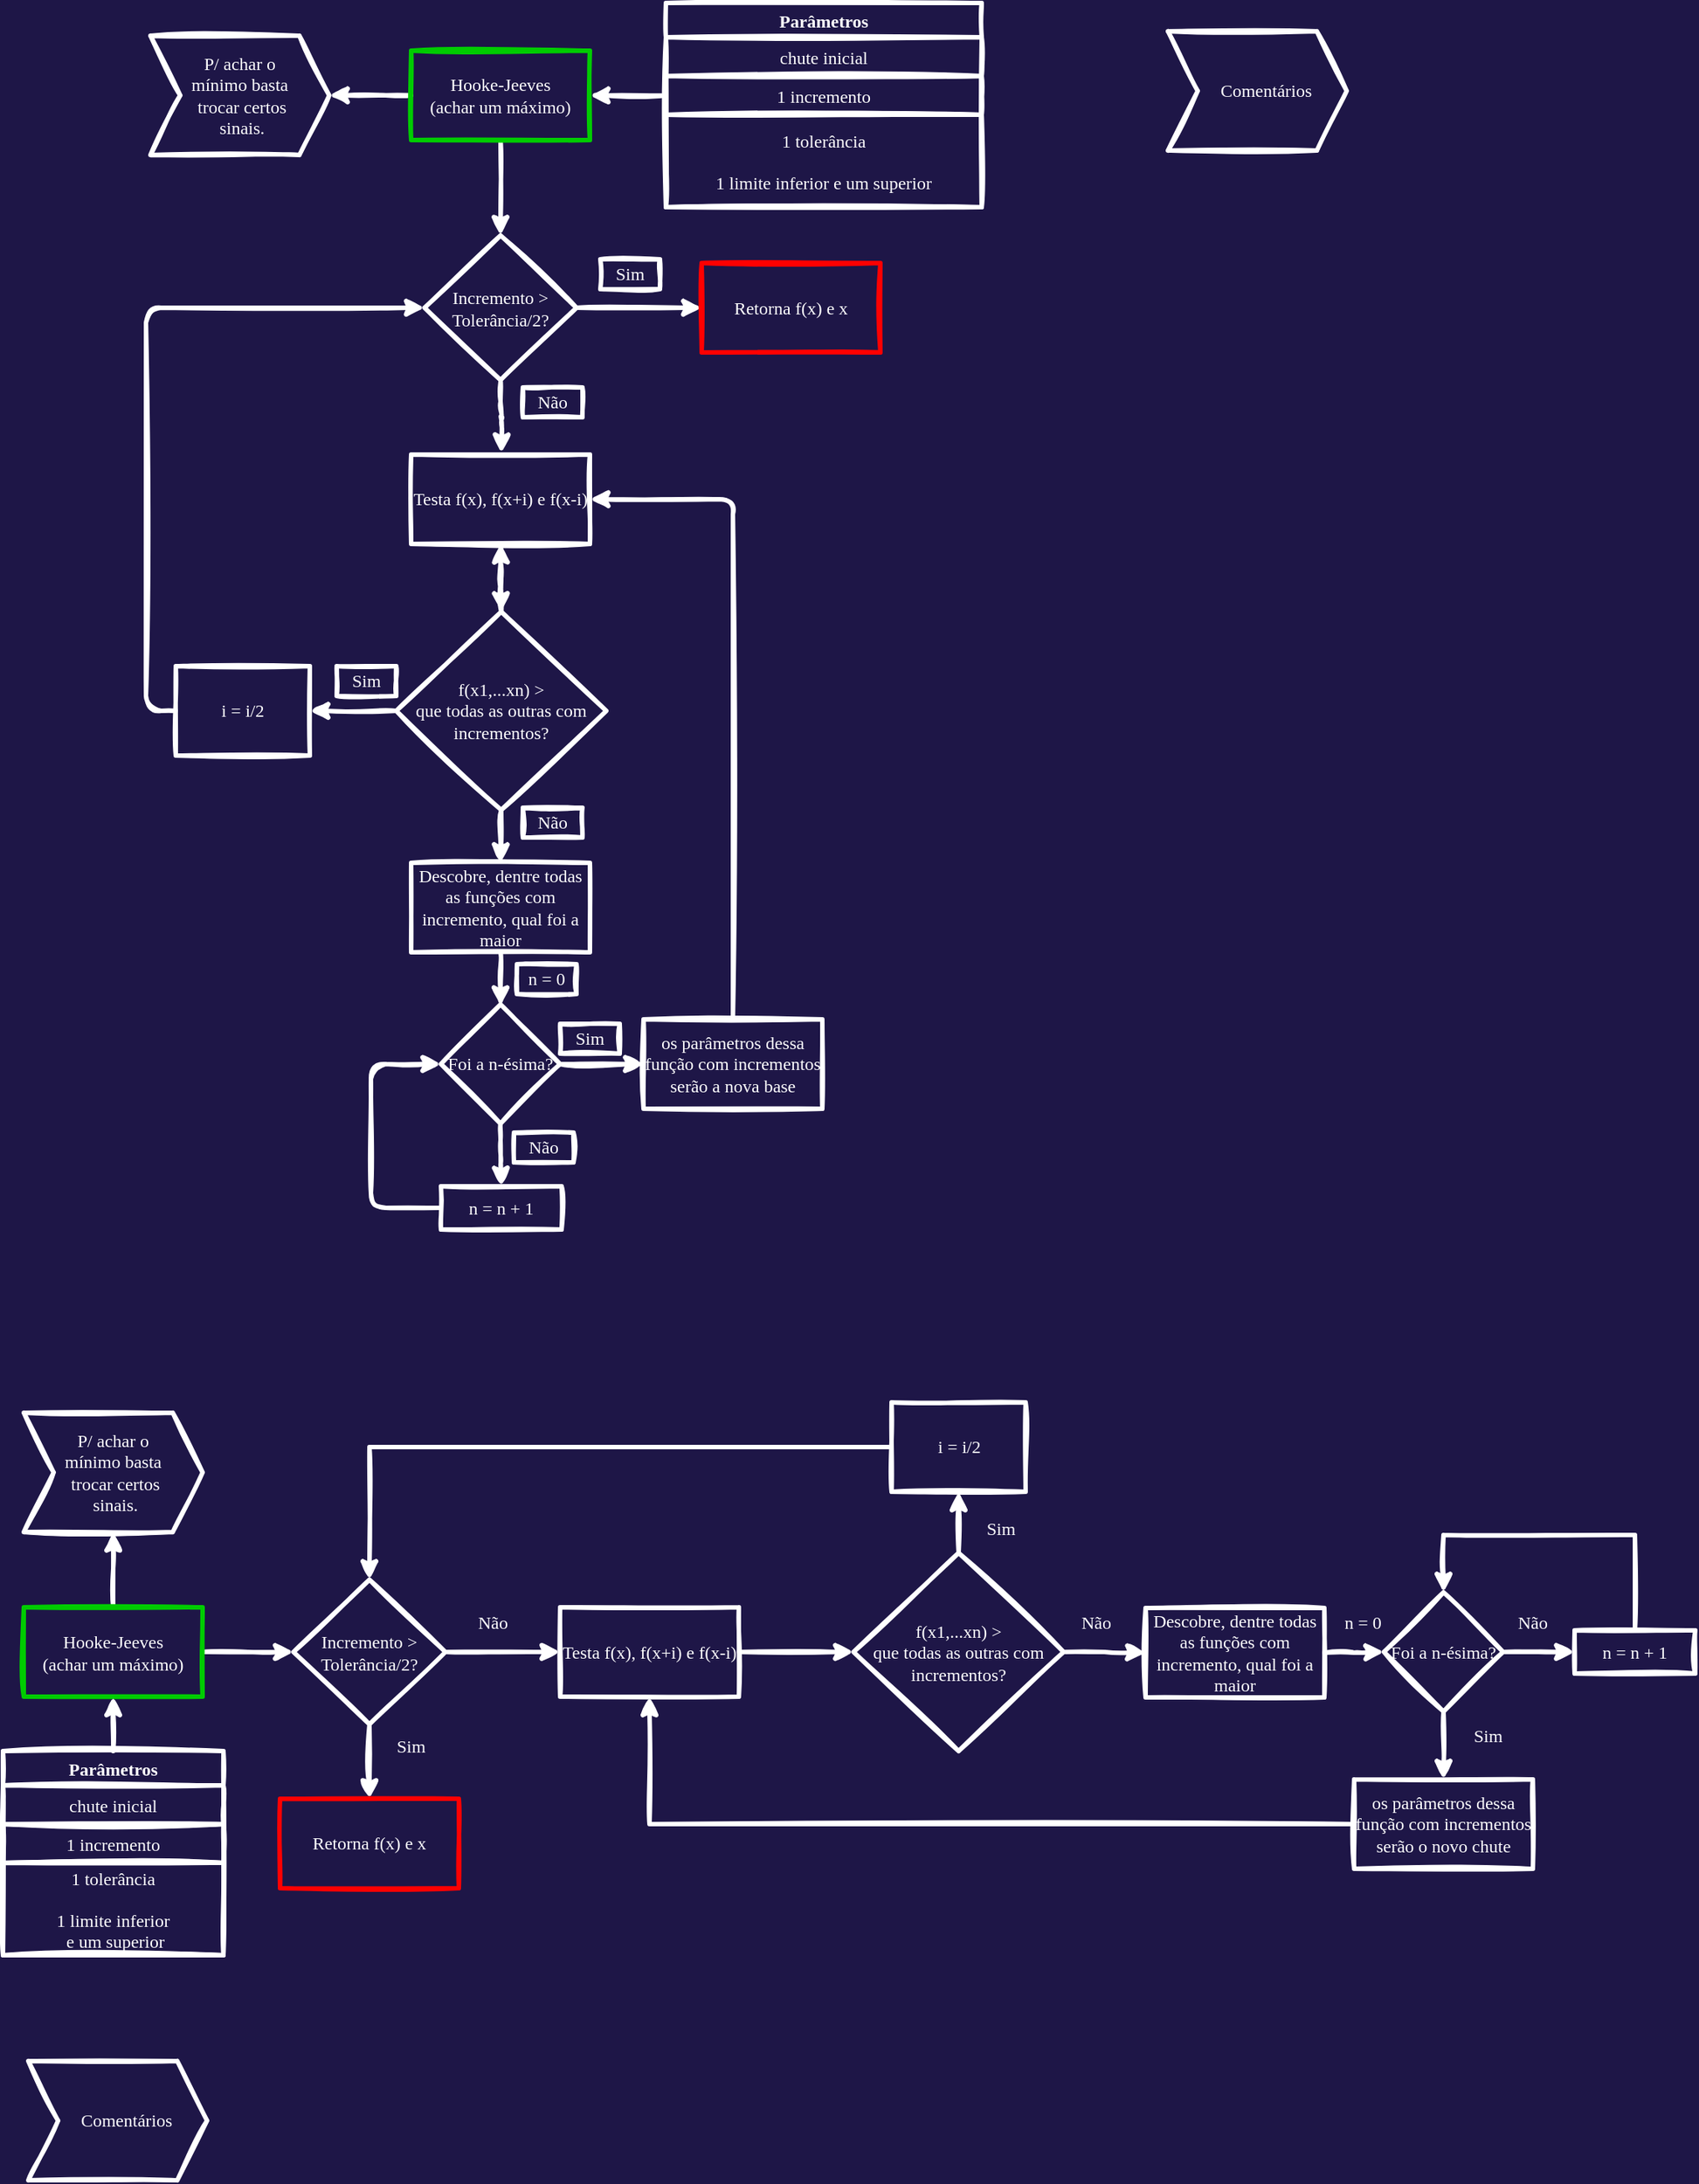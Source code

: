 <mxfile version="14.8.0" type="device"><diagram id="P_zUEG8at0IhygcqoBLI" name="Page-1"><mxGraphModel dx="2216" dy="964" grid="0" gridSize="10" guides="1" tooltips="1" connect="1" arrows="1" fold="1" page="1" pageScale="1" pageWidth="1169" pageHeight="827" background="#1e1647" math="0" shadow="0"><root><mxCell id="0"/><mxCell id="1" parent="0"/><mxCell id="lJXo9rGfEUvjsIG0CpU9-11" style="edgeStyle=orthogonalEdgeStyle;orthogonalLoop=1;jettySize=auto;html=1;exitX=0.5;exitY=1;exitDx=0;exitDy=0;entryX=0.5;entryY=0;entryDx=0;entryDy=0;fillColor=none;fontColor=#FFFFFF;strokeColor=#FFFFFF;strokeWidth=3;fontSize=12;sketch=1;fontFamily=Lexend Deca;fontSource=https%3A%2F%2Ffonts.googleapis.com%2Fcss%3Ffamily%3DLexend%2BDeca;" parent="1" source="lJXo9rGfEUvjsIG0CpU9-1" target="lJXo9rGfEUvjsIG0CpU9-10" edge="1"><mxGeometry relative="1" as="geometry"/></mxCell><mxCell id="lJXo9rGfEUvjsIG0CpU9-48" style="edgeStyle=orthogonalEdgeStyle;orthogonalLoop=1;jettySize=auto;html=1;exitX=0;exitY=0.5;exitDx=0;exitDy=0;fillColor=none;fontColor=#FFFFFF;strokeColor=#FFFFFF;strokeWidth=3;fontSize=12;sketch=1;fontFamily=Lexend Deca;fontSource=https%3A%2F%2Ffonts.googleapis.com%2Fcss%3Ffamily%3DLexend%2BDeca;" parent="1" source="lJXo9rGfEUvjsIG0CpU9-1" target="lJXo9rGfEUvjsIG0CpU9-47" edge="1"><mxGeometry relative="1" as="geometry"/></mxCell><mxCell id="lJXo9rGfEUvjsIG0CpU9-1" value="Hooke-Jeeves&lt;br&gt;(achar um máximo)" style="whiteSpace=wrap;html=1;fillColor=none;fontColor=#FFFFFF;strokeWidth=3;strokeColor=#00CC00;sketch=1;fontFamily=Lexend Deca;fontSource=https%3A%2F%2Ffonts.googleapis.com%2Fcss%3Ffamily%3DLexend%2BDeca;" parent="1" vertex="1"><mxGeometry x="296" y="89" width="120" height="60" as="geometry"/></mxCell><mxCell id="lJXo9rGfEUvjsIG0CpU9-4" value="Parâmetros" style="swimlane;childLayout=stackLayout;horizontal=1;fillColor=none;horizontalStack=0;resizeParent=1;resizeParentMax=0;resizeLast=0;collapsible=1;marginBottom=0;fontColor=#FFFFFF;strokeColor=#FFFFFF;strokeWidth=3;sketch=1;fontFamily=Lexend Deca;fontSource=https%3A%2F%2Ffonts.googleapis.com%2Fcss%3Ffamily%3DLexend%2BDeca;" parent="1" vertex="1"><mxGeometry x="467" y="57" width="212" height="137" as="geometry"><mxRectangle x="466" y="54" width="187" height="26" as="alternateBounds"/></mxGeometry></mxCell><mxCell id="lJXo9rGfEUvjsIG0CpU9-5" value="chute inicial" style="text;fillColor=none;align=center;verticalAlign=middle;overflow=hidden;rotatable=0;points=[[0,0.5],[1,0.5]];portConstraint=eastwest;fontColor=#FFFFFF;strokeColor=#FFFFFF;strokeWidth=3;sketch=1;fontFamily=Lexend Deca;fontSource=https%3A%2F%2Ffonts.googleapis.com%2Fcss%3Ffamily%3DLexend%2BDeca;" parent="lJXo9rGfEUvjsIG0CpU9-4" vertex="1"><mxGeometry y="23" width="212" height="26" as="geometry"/></mxCell><mxCell id="lJXo9rGfEUvjsIG0CpU9-6" value="1 incremento" style="text;fillColor=none;align=center;verticalAlign=middle;overflow=hidden;rotatable=0;points=[[0,0.5],[1,0.5]];portConstraint=eastwest;fontColor=#FFFFFF;strokeColor=#FFFFFF;strokeWidth=3;sketch=1;fontFamily=Lexend Deca;fontSource=https%3A%2F%2Ffonts.googleapis.com%2Fcss%3Ffamily%3DLexend%2BDeca;" parent="lJXo9rGfEUvjsIG0CpU9-4" vertex="1"><mxGeometry y="49" width="212" height="26" as="geometry"/></mxCell><mxCell id="lJXo9rGfEUvjsIG0CpU9-7" value="1 tolerância&#10;&#10;1 limite inferior e um superior" style="text;fillColor=none;align=center;verticalAlign=middle;overflow=hidden;rotatable=0;points=[[0,0.5],[1,0.5]];portConstraint=eastwest;fontColor=#FFFFFF;strokeColor=#FFFFFF;strokeWidth=3;sketch=1;fontFamily=Lexend Deca;fontSource=https%3A%2F%2Ffonts.googleapis.com%2Fcss%3Ffamily%3DLexend%2BDeca;" parent="lJXo9rGfEUvjsIG0CpU9-4" vertex="1"><mxGeometry y="75" width="212" height="62" as="geometry"/></mxCell><mxCell id="lJXo9rGfEUvjsIG0CpU9-8" style="edgeStyle=orthogonalEdgeStyle;orthogonalLoop=1;jettySize=auto;html=1;exitX=0;exitY=0.5;exitDx=0;exitDy=0;fillColor=none;fontColor=#FFFFFF;strokeColor=#FFFFFF;strokeWidth=3;fontSize=12;sketch=1;fontFamily=Lexend Deca;fontSource=https%3A%2F%2Ffonts.googleapis.com%2Fcss%3Ffamily%3DLexend%2BDeca;" parent="1" source="lJXo9rGfEUvjsIG0CpU9-6" target="lJXo9rGfEUvjsIG0CpU9-1" edge="1"><mxGeometry relative="1" as="geometry"/></mxCell><mxCell id="lJXo9rGfEUvjsIG0CpU9-14" style="edgeStyle=orthogonalEdgeStyle;orthogonalLoop=1;jettySize=auto;html=1;exitX=1;exitY=0.5;exitDx=0;exitDy=0;entryX=0;entryY=0.5;entryDx=0;entryDy=0;fillColor=none;fontColor=#FFFFFF;strokeColor=#FFFFFF;strokeWidth=3;fontSize=12;sketch=1;fontFamily=Lexend Deca;fontSource=https%3A%2F%2Ffonts.googleapis.com%2Fcss%3Ffamily%3DLexend%2BDeca;" parent="1" source="lJXo9rGfEUvjsIG0CpU9-10" target="lJXo9rGfEUvjsIG0CpU9-13" edge="1"><mxGeometry relative="1" as="geometry"/></mxCell><mxCell id="lJXo9rGfEUvjsIG0CpU9-15" value="" style="edgeStyle=orthogonalEdgeStyle;orthogonalLoop=1;jettySize=auto;html=1;fillColor=none;fontColor=#FFFFFF;strokeColor=#FFFFFF;strokeWidth=3;fontSize=12;sketch=1;fontFamily=Lexend Deca;fontSource=https%3A%2F%2Ffonts.googleapis.com%2Fcss%3Ffamily%3DLexend%2BDeca;" parent="1" source="lJXo9rGfEUvjsIG0CpU9-10" edge="1"><mxGeometry relative="1" as="geometry"><mxPoint x="356.5" y="359" as="targetPoint"/></mxGeometry></mxCell><mxCell id="lJXo9rGfEUvjsIG0CpU9-10" value="Incremento &amp;gt; Tolerância/2?" style="rhombus;whiteSpace=wrap;html=1;fillColor=none;fontColor=#FFFFFF;strokeColor=#FFFFFF;strokeWidth=3;sketch=1;fontFamily=Lexend Deca;fontSource=https%3A%2F%2Ffonts.googleapis.com%2Fcss%3Ffamily%3DLexend%2BDeca;" parent="1" vertex="1"><mxGeometry x="305" y="213" width="102" height="97" as="geometry"/></mxCell><mxCell id="lJXo9rGfEUvjsIG0CpU9-13" value="Retorna f(x) e x" style="whiteSpace=wrap;html=1;fillColor=none;fontColor=#FFFFFF;strokeWidth=3;strokeColor=#FF0000;sketch=1;fontFamily=Lexend Deca;fontSource=https%3A%2F%2Ffonts.googleapis.com%2Fcss%3Ffamily%3DLexend%2BDeca;" parent="1" vertex="1"><mxGeometry x="491" y="231.5" width="120" height="60" as="geometry"/></mxCell><mxCell id="lJXo9rGfEUvjsIG0CpU9-21" style="edgeStyle=orthogonalEdgeStyle;orthogonalLoop=1;jettySize=auto;html=1;exitX=0.5;exitY=1;exitDx=0;exitDy=0;fillColor=none;fontColor=#FFFFFF;strokeColor=#FFFFFF;strokeWidth=3;fontSize=12;sketch=1;fontFamily=Lexend Deca;fontSource=https%3A%2F%2Ffonts.googleapis.com%2Fcss%3Ffamily%3DLexend%2BDeca;" parent="1" source="lJXo9rGfEUvjsIG0CpU9-16" target="lJXo9rGfEUvjsIG0CpU9-20" edge="1"><mxGeometry relative="1" as="geometry"/></mxCell><mxCell id="lJXo9rGfEUvjsIG0CpU9-16" value="Testa f(x), f(x+i) e f(x-i)" style="whiteSpace=wrap;html=1;fillColor=none;fontColor=#FFFFFF;strokeColor=#FFFFFF;strokeWidth=3;sketch=1;fontFamily=Lexend Deca;fontSource=https%3A%2F%2Ffonts.googleapis.com%2Fcss%3Ffamily%3DLexend%2BDeca;" parent="1" vertex="1"><mxGeometry x="296" y="360" width="120" height="60" as="geometry"/></mxCell><mxCell id="lJXo9rGfEUvjsIG0CpU9-24" style="edgeStyle=orthogonalEdgeStyle;orthogonalLoop=1;jettySize=auto;html=1;exitX=0;exitY=0.5;exitDx=0;exitDy=0;fillColor=none;fontColor=#FFFFFF;strokeColor=#FFFFFF;strokeWidth=3;fontSize=12;sketch=1;fontFamily=Lexend Deca;fontSource=https%3A%2F%2Ffonts.googleapis.com%2Fcss%3Ffamily%3DLexend%2BDeca;" parent="1" source="lJXo9rGfEUvjsIG0CpU9-20" target="lJXo9rGfEUvjsIG0CpU9-23" edge="1"><mxGeometry relative="1" as="geometry"/></mxCell><mxCell id="lJXo9rGfEUvjsIG0CpU9-31" style="edgeStyle=orthogonalEdgeStyle;orthogonalLoop=1;jettySize=auto;html=1;exitX=0.5;exitY=1;exitDx=0;exitDy=0;fillColor=none;fontColor=#FFFFFF;strokeColor=#FFFFFF;strokeWidth=3;fontSize=12;sketch=1;fontFamily=Lexend Deca;fontSource=https%3A%2F%2Ffonts.googleapis.com%2Fcss%3Ffamily%3DLexend%2BDeca;" parent="1" source="lJXo9rGfEUvjsIG0CpU9-20" edge="1"><mxGeometry relative="1" as="geometry"><mxPoint x="356" y="634" as="targetPoint"/></mxGeometry></mxCell><mxCell id="a6V24gInu-THedUzEqK2-6" value="" style="edgeStyle=orthogonalEdgeStyle;rounded=0;sketch=1;orthogonalLoop=1;jettySize=auto;html=1;fontFamily=Lexend Deca;fontSource=https%3A%2F%2Ffonts.googleapis.com%2Fcss%3Ffamily%3DLexend%2BDeca;fontColor=#FFFFFF;strokeColor=#FFFFFF;strokeWidth=3;" parent="1" source="lJXo9rGfEUvjsIG0CpU9-20" target="lJXo9rGfEUvjsIG0CpU9-16" edge="1"><mxGeometry relative="1" as="geometry"/></mxCell><mxCell id="lJXo9rGfEUvjsIG0CpU9-20" value="f(x1,...xn) &amp;gt; &lt;br&gt;que todas as outras com incrementos?" style="rhombus;whiteSpace=wrap;html=1;fillColor=none;fontColor=#FFFFFF;strokeColor=#FFFFFF;strokeWidth=3;sketch=1;fontFamily=Lexend Deca;fontSource=https%3A%2F%2Ffonts.googleapis.com%2Fcss%3Ffamily%3DLexend%2BDeca;" parent="1" vertex="1"><mxGeometry x="286" y="465.5" width="141" height="133" as="geometry"/></mxCell><mxCell id="lJXo9rGfEUvjsIG0CpU9-26" style="edgeStyle=orthogonalEdgeStyle;orthogonalLoop=1;jettySize=auto;html=1;exitX=0;exitY=0.5;exitDx=0;exitDy=0;entryX=0;entryY=0.5;entryDx=0;entryDy=0;fillColor=none;fontColor=#FFFFFF;strokeColor=#FFFFFF;strokeWidth=3;fontSize=12;sketch=1;fontFamily=Lexend Deca;fontSource=https%3A%2F%2Ffonts.googleapis.com%2Fcss%3Ffamily%3DLexend%2BDeca;" parent="1" source="lJXo9rGfEUvjsIG0CpU9-23" target="lJXo9rGfEUvjsIG0CpU9-10" edge="1"><mxGeometry relative="1" as="geometry"/></mxCell><mxCell id="lJXo9rGfEUvjsIG0CpU9-23" value="i = i/2" style="whiteSpace=wrap;html=1;fillColor=none;fontColor=#FFFFFF;strokeColor=#FFFFFF;strokeWidth=3;sketch=1;fontFamily=Lexend Deca;fontSource=https%3A%2F%2Ffonts.googleapis.com%2Fcss%3Ffamily%3DLexend%2BDeca;" parent="1" vertex="1"><mxGeometry x="138" y="502" width="90" height="60" as="geometry"/></mxCell><mxCell id="lJXo9rGfEUvjsIG0CpU9-27" value="Sim" style="text;html=1;fillColor=none;align=center;verticalAlign=middle;whiteSpace=wrap;fontColor=#FFFFFF;strokeColor=#FFFFFF;strokeWidth=3;sketch=1;fontFamily=Lexend Deca;fontSource=https%3A%2F%2Ffonts.googleapis.com%2Fcss%3Ffamily%3DLexend%2BDeca;" parent="1" vertex="1"><mxGeometry x="423" y="229" width="40" height="20" as="geometry"/></mxCell><mxCell id="lJXo9rGfEUvjsIG0CpU9-28" value="Não" style="text;html=1;fillColor=none;align=center;verticalAlign=middle;whiteSpace=wrap;fontColor=#FFFFFF;strokeColor=#FFFFFF;strokeWidth=3;sketch=1;fontFamily=Lexend Deca;fontSource=https%3A%2F%2Ffonts.googleapis.com%2Fcss%3Ffamily%3DLexend%2BDeca;" parent="1" vertex="1"><mxGeometry x="371" y="315" width="40" height="20" as="geometry"/></mxCell><mxCell id="lJXo9rGfEUvjsIG0CpU9-29" value="Sim" style="text;html=1;fillColor=none;align=center;verticalAlign=middle;whiteSpace=wrap;fontColor=#FFFFFF;strokeColor=#FFFFFF;strokeWidth=3;sketch=1;fontFamily=Lexend Deca;fontSource=https%3A%2F%2Ffonts.googleapis.com%2Fcss%3Ffamily%3DLexend%2BDeca;" parent="1" vertex="1"><mxGeometry x="246" y="502" width="40" height="20" as="geometry"/></mxCell><mxCell id="lJXo9rGfEUvjsIG0CpU9-35" style="edgeStyle=orthogonalEdgeStyle;orthogonalLoop=1;jettySize=auto;html=1;exitX=0.5;exitY=1;exitDx=0;exitDy=0;entryX=0.5;entryY=0;entryDx=0;entryDy=0;fillColor=none;fontColor=#FFFFFF;strokeColor=#FFFFFF;strokeWidth=3;fontSize=12;sketch=1;fontFamily=Lexend Deca;fontSource=https%3A%2F%2Ffonts.googleapis.com%2Fcss%3Ffamily%3DLexend%2BDeca;" parent="1" source="lJXo9rGfEUvjsIG0CpU9-33" edge="1"><mxGeometry relative="1" as="geometry"><mxPoint x="356" y="730" as="targetPoint"/></mxGeometry></mxCell><mxCell id="lJXo9rGfEUvjsIG0CpU9-33" value="Descobre, dentre todas as funções com incremento, qual foi a maior" style="whiteSpace=wrap;html=1;fillColor=none;fontColor=#FFFFFF;strokeColor=#FFFFFF;strokeWidth=3;sketch=1;fontFamily=Lexend Deca;fontSource=https%3A%2F%2Ffonts.googleapis.com%2Fcss%3Ffamily%3DLexend%2BDeca;" parent="1" vertex="1"><mxGeometry x="296" y="634" width="120" height="60" as="geometry"/></mxCell><mxCell id="lJXo9rGfEUvjsIG0CpU9-41" style="edgeStyle=orthogonalEdgeStyle;orthogonalLoop=1;jettySize=auto;html=1;exitX=0.5;exitY=1;exitDx=0;exitDy=0;entryX=0.5;entryY=0;entryDx=0;entryDy=0;fillColor=none;fontColor=#FFFFFF;strokeColor=#FFFFFF;strokeWidth=3;fontSize=12;sketch=1;fontFamily=Lexend Deca;fontSource=https%3A%2F%2Ffonts.googleapis.com%2Fcss%3Ffamily%3DLexend%2BDeca;" parent="1" source="lJXo9rGfEUvjsIG0CpU9-36" target="lJXo9rGfEUvjsIG0CpU9-40" edge="1"><mxGeometry relative="1" as="geometry"/></mxCell><mxCell id="lJXo9rGfEUvjsIG0CpU9-44" style="edgeStyle=orthogonalEdgeStyle;orthogonalLoop=1;jettySize=auto;html=1;exitX=1;exitY=0.5;exitDx=0;exitDy=0;entryX=0;entryY=0.5;entryDx=0;entryDy=0;fillColor=none;fontColor=#FFFFFF;strokeColor=#FFFFFF;strokeWidth=3;fontSize=12;sketch=1;fontFamily=Lexend Deca;fontSource=https%3A%2F%2Ffonts.googleapis.com%2Fcss%3Ffamily%3DLexend%2BDeca;" parent="1" source="lJXo9rGfEUvjsIG0CpU9-36" target="lJXo9rGfEUvjsIG0CpU9-43" edge="1"><mxGeometry relative="1" as="geometry"/></mxCell><mxCell id="lJXo9rGfEUvjsIG0CpU9-36" value="Foi a n-ésima?" style="rhombus;whiteSpace=wrap;html=1;fillColor=none;fontColor=#FFFFFF;strokeColor=#FFFFFF;strokeWidth=3;sketch=1;fontFamily=Lexend Deca;fontSource=https%3A%2F%2Ffonts.googleapis.com%2Fcss%3Ffamily%3DLexend%2BDeca;" parent="1" vertex="1"><mxGeometry x="316" y="729" width="80" height="80" as="geometry"/></mxCell><mxCell id="lJXo9rGfEUvjsIG0CpU9-37" value="n = 0" style="text;html=1;fillColor=none;align=center;verticalAlign=middle;whiteSpace=wrap;fontColor=#FFFFFF;strokeColor=#FFFFFF;strokeWidth=3;sketch=1;fontFamily=Lexend Deca;fontSource=https%3A%2F%2Ffonts.googleapis.com%2Fcss%3Ffamily%3DLexend%2BDeca;" parent="1" vertex="1"><mxGeometry x="367" y="702" width="40" height="20" as="geometry"/></mxCell><mxCell id="lJXo9rGfEUvjsIG0CpU9-42" style="edgeStyle=orthogonalEdgeStyle;orthogonalLoop=1;jettySize=auto;html=1;exitX=0;exitY=0.5;exitDx=0;exitDy=0;entryX=0;entryY=0.5;entryDx=0;entryDy=0;fillColor=none;fontColor=#FFFFFF;strokeColor=#FFFFFF;strokeWidth=3;fontSize=12;sketch=1;fontFamily=Lexend Deca;fontSource=https%3A%2F%2Ffonts.googleapis.com%2Fcss%3Ffamily%3DLexend%2BDeca;" parent="1" source="lJXo9rGfEUvjsIG0CpU9-40" target="lJXo9rGfEUvjsIG0CpU9-36" edge="1"><mxGeometry relative="1" as="geometry"><Array as="points"><mxPoint x="269" y="866"/><mxPoint x="269" y="769"/></Array></mxGeometry></mxCell><mxCell id="lJXo9rGfEUvjsIG0CpU9-40" value="n = n + 1" style="whiteSpace=wrap;html=1;fillColor=none;fontColor=#FFFFFF;strokeColor=#FFFFFF;strokeWidth=3;sketch=1;fontFamily=Lexend Deca;fontSource=https%3A%2F%2Ffonts.googleapis.com%2Fcss%3Ffamily%3DLexend%2BDeca;" parent="1" vertex="1"><mxGeometry x="316" y="851" width="81" height="29" as="geometry"/></mxCell><mxCell id="lJXo9rGfEUvjsIG0CpU9-45" style="edgeStyle=orthogonalEdgeStyle;orthogonalLoop=1;jettySize=auto;html=1;exitX=0.5;exitY=0;exitDx=0;exitDy=0;entryX=1;entryY=0.5;entryDx=0;entryDy=0;fillColor=none;fontColor=#FFFFFF;strokeColor=#FFFFFF;strokeWidth=3;fontSize=12;sketch=1;fontFamily=Lexend Deca;fontSource=https%3A%2F%2Ffonts.googleapis.com%2Fcss%3Ffamily%3DLexend%2BDeca;" parent="1" source="lJXo9rGfEUvjsIG0CpU9-43" target="lJXo9rGfEUvjsIG0CpU9-16" edge="1"><mxGeometry relative="1" as="geometry"/></mxCell><mxCell id="lJXo9rGfEUvjsIG0CpU9-43" value="os parâmetros dessa função com incrementos serão a nova base" style="whiteSpace=wrap;html=1;fillColor=none;fontColor=#FFFFFF;strokeColor=#FFFFFF;strokeWidth=3;sketch=1;fontFamily=Lexend Deca;fontSource=https%3A%2F%2Ffonts.googleapis.com%2Fcss%3Ffamily%3DLexend%2BDeca;" parent="1" vertex="1"><mxGeometry x="452" y="739" width="120" height="60" as="geometry"/></mxCell><mxCell id="lJXo9rGfEUvjsIG0CpU9-47" value="P/ achar o &lt;br&gt;mínimo basta&lt;br&gt;&amp;nbsp;trocar certos&lt;br&gt;&amp;nbsp;sinais." style="shape=step;perimeter=stepPerimeter;whiteSpace=wrap;html=1;fixedSize=1;fontColor=#FFFFFF;strokeColor=#FFFFFF;strokeWidth=3;fillColor=none;sketch=1;fontFamily=Lexend Deca;fontSource=https%3A%2F%2Ffonts.googleapis.com%2Fcss%3Ffamily%3DLexend%2BDeca;" parent="1" vertex="1"><mxGeometry x="121" y="79" width="120" height="80" as="geometry"/></mxCell><mxCell id="lJXo9rGfEUvjsIG0CpU9-49" value="Não" style="text;html=1;fillColor=none;align=center;verticalAlign=middle;whiteSpace=wrap;fontColor=#FFFFFF;strokeColor=#FFFFFF;strokeWidth=3;sketch=1;fontFamily=Lexend Deca;fontSource=https%3A%2F%2Ffonts.googleapis.com%2Fcss%3Ffamily%3DLexend%2BDeca;" parent="1" vertex="1"><mxGeometry x="371" y="597" width="40" height="20" as="geometry"/></mxCell><mxCell id="lJXo9rGfEUvjsIG0CpU9-50" value="Sim" style="text;html=1;fillColor=none;align=center;verticalAlign=middle;whiteSpace=wrap;fontColor=#FFFFFF;strokeColor=#FFFFFF;strokeWidth=3;sketch=1;fontFamily=Lexend Deca;fontSource=https%3A%2F%2Ffonts.googleapis.com%2Fcss%3Ffamily%3DLexend%2BDeca;" parent="1" vertex="1"><mxGeometry x="396" y="742" width="40" height="20" as="geometry"/></mxCell><mxCell id="lJXo9rGfEUvjsIG0CpU9-51" value="Não" style="text;html=1;fillColor=none;align=center;verticalAlign=middle;whiteSpace=wrap;fontColor=#FFFFFF;strokeColor=#FFFFFF;strokeWidth=3;sketch=1;fontFamily=Lexend Deca;fontSource=https%3A%2F%2Ffonts.googleapis.com%2Fcss%3Ffamily%3DLexend%2BDeca;" parent="1" vertex="1"><mxGeometry x="365" y="815" width="40" height="20" as="geometry"/></mxCell><mxCell id="a6V24gInu-THedUzEqK2-2" value="&amp;nbsp; &amp;nbsp; Comentários" style="shape=step;perimeter=stepPerimeter;whiteSpace=wrap;html=1;fixedSize=1;fontColor=#FFFFFF;strokeColor=#FFFFFF;strokeWidth=3;fillColor=none;sketch=1;fontFamily=Lexend Deca;fontSource=https%3A%2F%2Ffonts.googleapis.com%2Fcss%3Ffamily%3DLexend%2BDeca;align=center;" parent="1" vertex="1"><mxGeometry x="804" y="76" width="120" height="80" as="geometry"/></mxCell><mxCell id="a6V24gInu-THedUzEqK2-15" style="edgeStyle=orthogonalEdgeStyle;rounded=0;sketch=1;orthogonalLoop=1;jettySize=auto;html=1;exitX=1;exitY=0.5;exitDx=0;exitDy=0;entryX=0;entryY=0.5;entryDx=0;entryDy=0;fontFamily=Lexend Deca;fontSource=https%3A%2F%2Ffonts.googleapis.com%2Fcss%3Ffamily%3DLexend%2BDeca;fontColor=#FFFFFF;strokeColor=#FFFFFF;strokeWidth=3;" parent="1" source="a6V24gInu-THedUzEqK2-4" target="a6V24gInu-THedUzEqK2-5" edge="1"><mxGeometry relative="1" as="geometry"/></mxCell><mxCell id="a6V24gInu-THedUzEqK2-41" style="edgeStyle=orthogonalEdgeStyle;rounded=0;sketch=1;orthogonalLoop=1;jettySize=auto;html=1;exitX=0.5;exitY=0;exitDx=0;exitDy=0;fontFamily=Lexend Deca;fontSource=https%3A%2F%2Ffonts.googleapis.com%2Fcss%3Ffamily%3DLexend%2BDeca;fontColor=#FFFFFF;strokeColor=#FFFFFF;strokeWidth=3;" parent="1" source="a6V24gInu-THedUzEqK2-4" target="a6V24gInu-THedUzEqK2-40" edge="1"><mxGeometry relative="1" as="geometry"/></mxCell><mxCell id="a6V24gInu-THedUzEqK2-4" value="Hooke-Jeeves&lt;br&gt;(achar um máximo)" style="whiteSpace=wrap;html=1;fillColor=none;fontColor=#FFFFFF;strokeWidth=3;strokeColor=#00CC00;sketch=1;fontFamily=Lexend Deca;fontSource=https%3A%2F%2Ffonts.googleapis.com%2Fcss%3Ffamily%3DLexend%2BDeca;" parent="1" vertex="1"><mxGeometry x="36" y="1133.5" width="120" height="60" as="geometry"/></mxCell><mxCell id="a6V24gInu-THedUzEqK2-16" style="edgeStyle=orthogonalEdgeStyle;rounded=0;sketch=1;orthogonalLoop=1;jettySize=auto;html=1;exitX=0.5;exitY=1;exitDx=0;exitDy=0;entryX=0.5;entryY=0;entryDx=0;entryDy=0;fontFamily=Lexend Deca;fontSource=https%3A%2F%2Ffonts.googleapis.com%2Fcss%3Ffamily%3DLexend%2BDeca;fontColor=#FFFFFF;strokeColor=#FFFFFF;strokeWidth=3;" parent="1" source="a6V24gInu-THedUzEqK2-5" target="a6V24gInu-THedUzEqK2-14" edge="1"><mxGeometry relative="1" as="geometry"/></mxCell><mxCell id="a6V24gInu-THedUzEqK2-17" style="edgeStyle=orthogonalEdgeStyle;rounded=0;sketch=1;orthogonalLoop=1;jettySize=auto;html=1;exitX=1;exitY=0.5;exitDx=0;exitDy=0;fontFamily=Lexend Deca;fontSource=https%3A%2F%2Ffonts.googleapis.com%2Fcss%3Ffamily%3DLexend%2BDeca;fontColor=#FFFFFF;strokeColor=#FFFFFF;strokeWidth=3;" parent="1" source="a6V24gInu-THedUzEqK2-5" target="a6V24gInu-THedUzEqK2-7" edge="1"><mxGeometry relative="1" as="geometry"/></mxCell><mxCell id="a6V24gInu-THedUzEqK2-5" value="Incremento &amp;gt; Tolerância/2?" style="rhombus;whiteSpace=wrap;html=1;fillColor=none;fontColor=#FFFFFF;strokeColor=#FFFFFF;strokeWidth=3;sketch=1;fontFamily=Lexend Deca;fontSource=https%3A%2F%2Ffonts.googleapis.com%2Fcss%3Ffamily%3DLexend%2BDeca;" parent="1" vertex="1"><mxGeometry x="217" y="1115" width="102" height="97" as="geometry"/></mxCell><mxCell id="a6V24gInu-THedUzEqK2-18" style="edgeStyle=orthogonalEdgeStyle;rounded=0;sketch=1;orthogonalLoop=1;jettySize=auto;html=1;exitX=1;exitY=0.5;exitDx=0;exitDy=0;entryX=0;entryY=0.5;entryDx=0;entryDy=0;fontFamily=Lexend Deca;fontSource=https%3A%2F%2Ffonts.googleapis.com%2Fcss%3Ffamily%3DLexend%2BDeca;fontColor=#FFFFFF;strokeColor=#FFFFFF;strokeWidth=3;" parent="1" source="a6V24gInu-THedUzEqK2-7" target="a6V24gInu-THedUzEqK2-8" edge="1"><mxGeometry relative="1" as="geometry"/></mxCell><mxCell id="a6V24gInu-THedUzEqK2-7" value="Testa f(x), f(x+i) e f(x-i)" style="whiteSpace=wrap;html=1;fillColor=none;fontColor=#FFFFFF;strokeColor=#FFFFFF;strokeWidth=3;sketch=1;fontFamily=Lexend Deca;fontSource=https%3A%2F%2Ffonts.googleapis.com%2Fcss%3Ffamily%3DLexend%2BDeca;" parent="1" vertex="1"><mxGeometry x="396" y="1133.5" width="120" height="60" as="geometry"/></mxCell><mxCell id="a6V24gInu-THedUzEqK2-19" style="edgeStyle=orthogonalEdgeStyle;rounded=0;sketch=1;orthogonalLoop=1;jettySize=auto;html=1;exitX=0.5;exitY=0;exitDx=0;exitDy=0;entryX=0.5;entryY=1;entryDx=0;entryDy=0;fontFamily=Lexend Deca;fontSource=https%3A%2F%2Ffonts.googleapis.com%2Fcss%3Ffamily%3DLexend%2BDeca;fontColor=#FFFFFF;strokeColor=#FFFFFF;strokeWidth=3;" parent="1" source="a6V24gInu-THedUzEqK2-8" target="a6V24gInu-THedUzEqK2-9" edge="1"><mxGeometry relative="1" as="geometry"/></mxCell><mxCell id="a6V24gInu-THedUzEqK2-20" style="edgeStyle=orthogonalEdgeStyle;rounded=0;sketch=1;orthogonalLoop=1;jettySize=auto;html=1;exitX=1;exitY=0.5;exitDx=0;exitDy=0;entryX=0;entryY=0.5;entryDx=0;entryDy=0;fontFamily=Lexend Deca;fontSource=https%3A%2F%2Ffonts.googleapis.com%2Fcss%3Ffamily%3DLexend%2BDeca;fontColor=#FFFFFF;strokeColor=#FFFFFF;strokeWidth=3;" parent="1" source="a6V24gInu-THedUzEqK2-8" target="a6V24gInu-THedUzEqK2-10" edge="1"><mxGeometry relative="1" as="geometry"/></mxCell><mxCell id="a6V24gInu-THedUzEqK2-8" value="f(x1,...xn) &amp;gt; &lt;br&gt;que todas as outras com incrementos?" style="rhombus;whiteSpace=wrap;html=1;fillColor=none;fontColor=#FFFFFF;strokeColor=#FFFFFF;strokeWidth=3;sketch=1;fontFamily=Lexend Deca;fontSource=https%3A%2F%2Ffonts.googleapis.com%2Fcss%3Ffamily%3DLexend%2BDeca;" parent="1" vertex="1"><mxGeometry x="593" y="1097" width="141" height="133" as="geometry"/></mxCell><mxCell id="a6V24gInu-THedUzEqK2-27" style="edgeStyle=orthogonalEdgeStyle;rounded=0;sketch=1;orthogonalLoop=1;jettySize=auto;html=1;exitX=0;exitY=0.5;exitDx=0;exitDy=0;fontFamily=Lexend Deca;fontSource=https%3A%2F%2Ffonts.googleapis.com%2Fcss%3Ffamily%3DLexend%2BDeca;fontColor=#FFFFFF;strokeColor=#FFFFFF;strokeWidth=3;" parent="1" source="a6V24gInu-THedUzEqK2-9" target="a6V24gInu-THedUzEqK2-5" edge="1"><mxGeometry relative="1" as="geometry"/></mxCell><mxCell id="a6V24gInu-THedUzEqK2-9" value="i = i/2" style="whiteSpace=wrap;html=1;fillColor=none;fontColor=#FFFFFF;strokeColor=#FFFFFF;strokeWidth=3;sketch=1;fontFamily=Lexend Deca;fontSource=https%3A%2F%2Ffonts.googleapis.com%2Fcss%3Ffamily%3DLexend%2BDeca;" parent="1" vertex="1"><mxGeometry x="618.5" y="996" width="90" height="60" as="geometry"/></mxCell><mxCell id="a6V24gInu-THedUzEqK2-21" style="edgeStyle=orthogonalEdgeStyle;rounded=0;sketch=1;orthogonalLoop=1;jettySize=auto;html=1;exitX=1;exitY=0.5;exitDx=0;exitDy=0;entryX=0;entryY=0.5;entryDx=0;entryDy=0;fontFamily=Lexend Deca;fontSource=https%3A%2F%2Ffonts.googleapis.com%2Fcss%3Ffamily%3DLexend%2BDeca;fontColor=#FFFFFF;strokeColor=#FFFFFF;strokeWidth=3;" parent="1" source="a6V24gInu-THedUzEqK2-10" target="a6V24gInu-THedUzEqK2-11" edge="1"><mxGeometry relative="1" as="geometry"/></mxCell><mxCell id="a6V24gInu-THedUzEqK2-10" value="Descobre, dentre todas as funções com incremento, qual foi a maior" style="whiteSpace=wrap;html=1;fillColor=none;fontColor=#FFFFFF;strokeColor=#FFFFFF;strokeWidth=3;sketch=1;fontFamily=Lexend Deca;fontSource=https%3A%2F%2Ffonts.googleapis.com%2Fcss%3Ffamily%3DLexend%2BDeca;" parent="1" vertex="1"><mxGeometry x="789" y="1134" width="120" height="60" as="geometry"/></mxCell><mxCell id="a6V24gInu-THedUzEqK2-23" style="edgeStyle=orthogonalEdgeStyle;rounded=0;sketch=1;orthogonalLoop=1;jettySize=auto;html=1;exitX=0.5;exitY=1;exitDx=0;exitDy=0;entryX=0.5;entryY=0;entryDx=0;entryDy=0;fontFamily=Lexend Deca;fontSource=https%3A%2F%2Ffonts.googleapis.com%2Fcss%3Ffamily%3DLexend%2BDeca;fontColor=#FFFFFF;strokeColor=#FFFFFF;strokeWidth=3;" parent="1" source="a6V24gInu-THedUzEqK2-11" target="a6V24gInu-THedUzEqK2-13" edge="1"><mxGeometry relative="1" as="geometry"/></mxCell><mxCell id="a6V24gInu-THedUzEqK2-24" style="edgeStyle=orthogonalEdgeStyle;rounded=0;sketch=1;orthogonalLoop=1;jettySize=auto;html=1;exitX=1;exitY=0.5;exitDx=0;exitDy=0;entryX=0;entryY=0.5;entryDx=0;entryDy=0;fontFamily=Lexend Deca;fontSource=https%3A%2F%2Ffonts.googleapis.com%2Fcss%3Ffamily%3DLexend%2BDeca;fontColor=#FFFFFF;strokeColor=#FFFFFF;strokeWidth=3;" parent="1" source="a6V24gInu-THedUzEqK2-11" target="a6V24gInu-THedUzEqK2-12" edge="1"><mxGeometry relative="1" as="geometry"/></mxCell><mxCell id="a6V24gInu-THedUzEqK2-11" value="Foi a n-ésima?" style="rhombus;whiteSpace=wrap;html=1;fillColor=none;fontColor=#FFFFFF;strokeColor=#FFFFFF;strokeWidth=3;sketch=1;fontFamily=Lexend Deca;fontSource=https%3A%2F%2Ffonts.googleapis.com%2Fcss%3Ffamily%3DLexend%2BDeca;" parent="1" vertex="1"><mxGeometry x="949" y="1123.5" width="80" height="80" as="geometry"/></mxCell><mxCell id="a6V24gInu-THedUzEqK2-25" style="edgeStyle=orthogonalEdgeStyle;rounded=0;sketch=1;orthogonalLoop=1;jettySize=auto;html=1;exitX=0.5;exitY=0;exitDx=0;exitDy=0;entryX=0.5;entryY=0;entryDx=0;entryDy=0;fontFamily=Lexend Deca;fontSource=https%3A%2F%2Ffonts.googleapis.com%2Fcss%3Ffamily%3DLexend%2BDeca;fontColor=#FFFFFF;strokeColor=#FFFFFF;strokeWidth=3;" parent="1" source="a6V24gInu-THedUzEqK2-12" target="a6V24gInu-THedUzEqK2-11" edge="1"><mxGeometry relative="1" as="geometry"><Array as="points"><mxPoint x="1118" y="1085"/><mxPoint x="989" y="1085"/></Array></mxGeometry></mxCell><mxCell id="a6V24gInu-THedUzEqK2-12" value="n = n + 1" style="whiteSpace=wrap;html=1;fillColor=none;fontColor=#FFFFFF;strokeColor=#FFFFFF;strokeWidth=3;sketch=1;fontFamily=Lexend Deca;fontSource=https%3A%2F%2Ffonts.googleapis.com%2Fcss%3Ffamily%3DLexend%2BDeca;" parent="1" vertex="1"><mxGeometry x="1077" y="1149" width="81" height="29" as="geometry"/></mxCell><mxCell id="a6V24gInu-THedUzEqK2-34" style="edgeStyle=orthogonalEdgeStyle;rounded=0;sketch=1;orthogonalLoop=1;jettySize=auto;html=1;exitX=0;exitY=0.5;exitDx=0;exitDy=0;entryX=0.5;entryY=1;entryDx=0;entryDy=0;fontFamily=Lexend Deca;fontSource=https%3A%2F%2Ffonts.googleapis.com%2Fcss%3Ffamily%3DLexend%2BDeca;fontColor=#FFFFFF;strokeColor=#FFFFFF;strokeWidth=3;" parent="1" source="a6V24gInu-THedUzEqK2-13" target="a6V24gInu-THedUzEqK2-7" edge="1"><mxGeometry relative="1" as="geometry"/></mxCell><mxCell id="a6V24gInu-THedUzEqK2-13" value="os parâmetros dessa função com incrementos serão o novo chute" style="whiteSpace=wrap;html=1;fillColor=none;fontColor=#FFFFFF;strokeColor=#FFFFFF;strokeWidth=3;sketch=1;fontFamily=Lexend Deca;fontSource=https%3A%2F%2Ffonts.googleapis.com%2Fcss%3Ffamily%3DLexend%2BDeca;" parent="1" vertex="1"><mxGeometry x="929" y="1249" width="120" height="60" as="geometry"/></mxCell><mxCell id="a6V24gInu-THedUzEqK2-14" value="Retorna f(x) e x" style="whiteSpace=wrap;html=1;fillColor=none;fontColor=#FFFFFF;strokeWidth=3;strokeColor=#FF0000;sketch=1;fontFamily=Lexend Deca;fontSource=https%3A%2F%2Ffonts.googleapis.com%2Fcss%3Ffamily%3DLexend%2BDeca;" parent="1" vertex="1"><mxGeometry x="208" y="1262" width="120" height="60" as="geometry"/></mxCell><mxCell id="a6V24gInu-THedUzEqK2-26" value="Sim" style="text;html=1;fillColor=none;align=center;verticalAlign=middle;whiteSpace=wrap;fontColor=#FFFFFF;strokeColor=none;strokeWidth=3;sketch=1;fontFamily=Lexend Deca;fontSource=https%3A%2F%2Ffonts.googleapis.com%2Fcss%3Ffamily%3DLexend%2BDeca;shadow=0;" parent="1" vertex="1"><mxGeometry x="276" y="1217" width="40" height="20" as="geometry"/></mxCell><mxCell id="a6V24gInu-THedUzEqK2-28" value="Não" style="text;html=1;fillColor=none;align=center;verticalAlign=middle;whiteSpace=wrap;fontColor=#FFFFFF;strokeColor=none;strokeWidth=3;sketch=1;fontFamily=Lexend Deca;fontSource=https%3A%2F%2Ffonts.googleapis.com%2Fcss%3Ffamily%3DLexend%2BDeca;" parent="1" vertex="1"><mxGeometry x="331" y="1133.5" width="40" height="20" as="geometry"/></mxCell><mxCell id="a6V24gInu-THedUzEqK2-29" value="Sim" style="text;html=1;fillColor=none;align=center;verticalAlign=middle;whiteSpace=wrap;fontColor=#FFFFFF;strokeColor=none;strokeWidth=3;sketch=1;fontFamily=Lexend Deca;fontSource=https%3A%2F%2Ffonts.googleapis.com%2Fcss%3Ffamily%3DLexend%2BDeca;shadow=0;" parent="1" vertex="1"><mxGeometry x="672" y="1071" width="40" height="20" as="geometry"/></mxCell><mxCell id="a6V24gInu-THedUzEqK2-30" value="Não" style="text;html=1;fillColor=none;align=center;verticalAlign=middle;whiteSpace=wrap;fontColor=#FFFFFF;strokeColor=none;strokeWidth=3;sketch=1;fontFamily=Lexend Deca;fontSource=https%3A%2F%2Ffonts.googleapis.com%2Fcss%3Ffamily%3DLexend%2BDeca;" parent="1" vertex="1"><mxGeometry x="736" y="1133.5" width="40" height="20" as="geometry"/></mxCell><mxCell id="a6V24gInu-THedUzEqK2-31" value="Não" style="text;html=1;fillColor=none;align=center;verticalAlign=middle;whiteSpace=wrap;fontColor=#FFFFFF;strokeColor=none;strokeWidth=3;sketch=1;fontFamily=Lexend Deca;fontSource=https%3A%2F%2Ffonts.googleapis.com%2Fcss%3Ffamily%3DLexend%2BDeca;" parent="1" vertex="1"><mxGeometry x="1029" y="1134" width="40" height="20" as="geometry"/></mxCell><mxCell id="a6V24gInu-THedUzEqK2-32" value="n = 0" style="text;html=1;fillColor=none;align=center;verticalAlign=middle;whiteSpace=wrap;fontColor=#FFFFFF;strokeColor=none;strokeWidth=3;sketch=1;fontFamily=Lexend Deca;fontSource=https%3A%2F%2Ffonts.googleapis.com%2Fcss%3Ffamily%3DLexend%2BDeca;" parent="1" vertex="1"><mxGeometry x="915" y="1133.5" width="40" height="20" as="geometry"/></mxCell><mxCell id="a6V24gInu-THedUzEqK2-33" value="Sim" style="text;html=1;fillColor=none;align=center;verticalAlign=middle;whiteSpace=wrap;fontColor=#FFFFFF;strokeColor=none;strokeWidth=3;sketch=1;fontFamily=Lexend Deca;fontSource=https%3A%2F%2Ffonts.googleapis.com%2Fcss%3Ffamily%3DLexend%2BDeca;" parent="1" vertex="1"><mxGeometry x="999" y="1210" width="40" height="20" as="geometry"/></mxCell><mxCell id="a6V24gInu-THedUzEqK2-39" style="edgeStyle=orthogonalEdgeStyle;rounded=0;sketch=1;orthogonalLoop=1;jettySize=auto;html=1;exitX=0.5;exitY=0;exitDx=0;exitDy=0;entryX=0.5;entryY=1;entryDx=0;entryDy=0;fontFamily=Lexend Deca;fontSource=https%3A%2F%2Ffonts.googleapis.com%2Fcss%3Ffamily%3DLexend%2BDeca;fontColor=#FFFFFF;strokeColor=#FFFFFF;strokeWidth=3;" parent="1" source="a6V24gInu-THedUzEqK2-35" target="a6V24gInu-THedUzEqK2-4" edge="1"><mxGeometry relative="1" as="geometry"/></mxCell><mxCell id="a6V24gInu-THedUzEqK2-35" value="Parâmetros" style="swimlane;childLayout=stackLayout;horizontal=1;fillColor=none;horizontalStack=0;resizeParent=1;resizeParentMax=0;resizeLast=0;collapsible=1;marginBottom=0;fontColor=#FFFFFF;strokeColor=#FFFFFF;strokeWidth=3;sketch=1;fontFamily=Lexend Deca;fontSource=https%3A%2F%2Ffonts.googleapis.com%2Fcss%3Ffamily%3DLexend%2BDeca;" parent="1" vertex="1"><mxGeometry x="22" y="1230" width="148" height="137" as="geometry"><mxRectangle x="466" y="54" width="187" height="26" as="alternateBounds"/></mxGeometry></mxCell><mxCell id="a6V24gInu-THedUzEqK2-36" value="chute inicial" style="text;fillColor=none;align=center;verticalAlign=middle;overflow=hidden;rotatable=0;points=[[0,0.5],[1,0.5]];portConstraint=eastwest;fontColor=#FFFFFF;strokeColor=#FFFFFF;strokeWidth=3;sketch=1;fontFamily=Lexend Deca;fontSource=https%3A%2F%2Ffonts.googleapis.com%2Fcss%3Ffamily%3DLexend%2BDeca;" parent="a6V24gInu-THedUzEqK2-35" vertex="1"><mxGeometry y="23" width="148" height="26" as="geometry"/></mxCell><mxCell id="a6V24gInu-THedUzEqK2-37" value="1 incremento" style="text;fillColor=none;align=center;verticalAlign=middle;overflow=hidden;rotatable=0;points=[[0,0.5],[1,0.5]];portConstraint=eastwest;fontColor=#FFFFFF;strokeColor=#FFFFFF;strokeWidth=3;sketch=1;fontFamily=Lexend Deca;fontSource=https%3A%2F%2Ffonts.googleapis.com%2Fcss%3Ffamily%3DLexend%2BDeca;" parent="a6V24gInu-THedUzEqK2-35" vertex="1"><mxGeometry y="49" width="148" height="26" as="geometry"/></mxCell><mxCell id="a6V24gInu-THedUzEqK2-38" value="1 tolerância&#10;&#10;1 limite inferior&#10; e um superior" style="text;fillColor=none;align=center;verticalAlign=middle;overflow=hidden;rotatable=0;points=[[0,0.5],[1,0.5]];portConstraint=eastwest;fontColor=#FFFFFF;strokeColor=#FFFFFF;strokeWidth=3;sketch=1;fontFamily=Lexend Deca;fontSource=https%3A%2F%2Ffonts.googleapis.com%2Fcss%3Ffamily%3DLexend%2BDeca;" parent="a6V24gInu-THedUzEqK2-35" vertex="1"><mxGeometry y="75" width="148" height="62" as="geometry"/></mxCell><mxCell id="a6V24gInu-THedUzEqK2-40" value="P/ achar o &lt;br&gt;mínimo basta&lt;br&gt;&amp;nbsp;trocar certos&lt;br&gt;&amp;nbsp;sinais." style="shape=step;perimeter=stepPerimeter;whiteSpace=wrap;html=1;fixedSize=1;fontColor=#FFFFFF;strokeColor=#FFFFFF;strokeWidth=3;fillColor=none;sketch=1;fontFamily=Lexend Deca;fontSource=https%3A%2F%2Ffonts.googleapis.com%2Fcss%3Ffamily%3DLexend%2BDeca;" parent="1" vertex="1"><mxGeometry x="36" y="1003" width="120" height="80" as="geometry"/></mxCell><mxCell id="KMyxTakSmEl_btt9bRjr-1" value="&amp;nbsp; &amp;nbsp; Comentários" style="shape=step;perimeter=stepPerimeter;whiteSpace=wrap;html=1;fixedSize=1;fontColor=#FFFFFF;strokeColor=#FFFFFF;strokeWidth=3;fillColor=none;sketch=1;fontFamily=Lexend Deca;fontSource=https%3A%2F%2Ffonts.googleapis.com%2Fcss%3Ffamily%3DLexend%2BDeca;align=center;" vertex="1" parent="1"><mxGeometry x="39" y="1438" width="120" height="80" as="geometry"/></mxCell></root></mxGraphModel></diagram></mxfile>